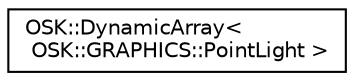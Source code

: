 digraph "Representación gráfica de la clase"
{
 // LATEX_PDF_SIZE
  edge [fontname="Helvetica",fontsize="10",labelfontname="Helvetica",labelfontsize="10"];
  node [fontname="Helvetica",fontsize="10",shape=record];
  rankdir="LR";
  Node0 [label="OSK::DynamicArray\<\l OSK::GRAPHICS::PointLight \>",height=0.2,width=0.4,color="black", fillcolor="white", style="filled",URL="$class_o_s_k_1_1_dynamic_array.html",tooltip=" "];
}
